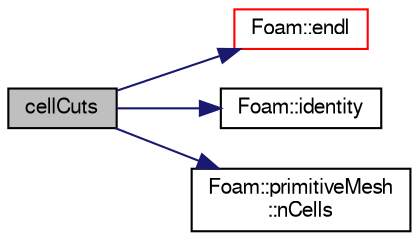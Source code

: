 digraph "cellCuts"
{
  bgcolor="transparent";
  edge [fontname="FreeSans",fontsize="10",labelfontname="FreeSans",labelfontsize="10"];
  node [fontname="FreeSans",fontsize="10",shape=record];
  rankdir="LR";
  Node1 [label="cellCuts",height=0.2,width=0.4,color="black", fillcolor="grey75", style="filled" fontcolor="black"];
  Node1 -> Node2 [color="midnightblue",fontsize="10",style="solid",fontname="FreeSans"];
  Node2 [label="Foam::endl",height=0.2,width=0.4,color="red",URL="$a10237.html#a2db8fe02a0d3909e9351bb4275b23ce4",tooltip="Add newline and flush stream. "];
  Node1 -> Node3 [color="midnightblue",fontsize="10",style="solid",fontname="FreeSans"];
  Node3 [label="Foam::identity",height=0.2,width=0.4,color="black",URL="$a10237.html#a36af96cb841435845fffb4fe69208490",tooltip="Create identity map (map[i] == i) of given length. "];
  Node1 -> Node4 [color="midnightblue",fontsize="10",style="solid",fontname="FreeSans"];
  Node4 [label="Foam::primitiveMesh\l::nCells",height=0.2,width=0.4,color="black",URL="$a01911.html#ae79b5e96cf8d9a4e6b3993e6f2709374"];
}
